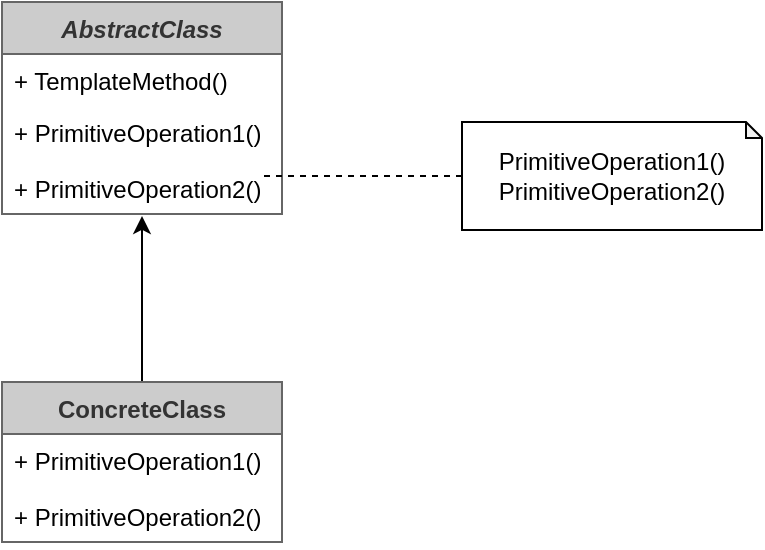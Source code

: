 <mxfile version="10.6.8" type="device"><diagram id="ueYSm0Is3FJwX2lQJwUe" name="Page-1"><mxGraphModel dx="2221" dy="824" grid="1" gridSize="10" guides="1" tooltips="1" connect="1" arrows="1" fold="1" page="1" pageScale="1" pageWidth="827" pageHeight="1169" math="0" shadow="0"><root><mxCell id="0"/><mxCell id="1" parent="0"/><mxCell id="sHUV2pp0jDVndfOgjSw_-1" value="AbstractClass" style="swimlane;fontStyle=3;childLayout=stackLayout;horizontal=1;startSize=26;fillColor=#CCCCCC;horizontalStack=0;resizeParent=1;resizeParentMax=0;resizeLast=0;collapsible=1;marginBottom=0;strokeColor=#666666;fontColor=#333333;" vertex="1" parent="1"><mxGeometry x="-10" y="140" width="140" height="106" as="geometry"/></mxCell><mxCell id="sHUV2pp0jDVndfOgjSw_-2" value="+ TemplateMethod()" style="text;strokeColor=none;fillColor=none;align=left;verticalAlign=top;spacingLeft=4;spacingRight=4;overflow=hidden;rotatable=0;points=[[0,0.5],[1,0.5]];portConstraint=eastwest;" vertex="1" parent="sHUV2pp0jDVndfOgjSw_-1"><mxGeometry y="26" width="140" height="26" as="geometry"/></mxCell><mxCell id="sHUV2pp0jDVndfOgjSw_-3" value="+ PrimitiveOperation1()" style="text;strokeColor=none;fillColor=none;align=left;verticalAlign=top;spacingLeft=4;spacingRight=4;overflow=hidden;rotatable=0;points=[[0,0.5],[1,0.5]];portConstraint=eastwest;" vertex="1" parent="sHUV2pp0jDVndfOgjSw_-1"><mxGeometry y="52" width="140" height="28" as="geometry"/></mxCell><mxCell id="sHUV2pp0jDVndfOgjSw_-4" value="+ PrimitiveOperation2()" style="text;strokeColor=none;fillColor=none;align=left;verticalAlign=top;spacingLeft=4;spacingRight=4;overflow=hidden;rotatable=0;points=[[0,0.5],[1,0.5]];portConstraint=eastwest;" vertex="1" parent="sHUV2pp0jDVndfOgjSw_-1"><mxGeometry y="80" width="140" height="26" as="geometry"/></mxCell><mxCell id="sHUV2pp0jDVndfOgjSw_-10" style="edgeStyle=orthogonalEdgeStyle;rounded=0;orthogonalLoop=1;jettySize=auto;html=1;entryX=0.5;entryY=1.038;entryDx=0;entryDy=0;entryPerimeter=0;" edge="1" parent="1" source="sHUV2pp0jDVndfOgjSw_-6" target="sHUV2pp0jDVndfOgjSw_-4"><mxGeometry relative="1" as="geometry"><Array as="points"><mxPoint x="60" y="270"/><mxPoint x="60" y="270"/></Array></mxGeometry></mxCell><mxCell id="sHUV2pp0jDVndfOgjSw_-6" value="ConcreteClass" style="swimlane;fontStyle=1;childLayout=stackLayout;horizontal=1;startSize=26;fillColor=#CCCCCC;horizontalStack=0;resizeParent=1;resizeParentMax=0;resizeLast=0;collapsible=1;marginBottom=0;strokeColor=#666666;fontColor=#333333;" vertex="1" parent="1"><mxGeometry x="-10" y="330" width="140" height="80" as="geometry"/></mxCell><mxCell id="sHUV2pp0jDVndfOgjSw_-8" value="+ PrimitiveOperation1()" style="text;strokeColor=none;fillColor=none;align=left;verticalAlign=top;spacingLeft=4;spacingRight=4;overflow=hidden;rotatable=0;points=[[0,0.5],[1,0.5]];portConstraint=eastwest;" vertex="1" parent="sHUV2pp0jDVndfOgjSw_-6"><mxGeometry y="26" width="140" height="28" as="geometry"/></mxCell><mxCell id="sHUV2pp0jDVndfOgjSw_-9" value="+ PrimitiveOperation2()" style="text;strokeColor=none;fillColor=none;align=left;verticalAlign=top;spacingLeft=4;spacingRight=4;overflow=hidden;rotatable=0;points=[[0,0.5],[1,0.5]];portConstraint=eastwest;" vertex="1" parent="sHUV2pp0jDVndfOgjSw_-6"><mxGeometry y="54" width="140" height="26" as="geometry"/></mxCell><mxCell id="sHUV2pp0jDVndfOgjSw_-12" style="edgeStyle=orthogonalEdgeStyle;rounded=0;orthogonalLoop=1;jettySize=auto;html=1;entryX=1;entryY=0.269;entryDx=0;entryDy=0;entryPerimeter=0;exitX=0;exitY=0.5;exitDx=0;exitDy=0;exitPerimeter=0;endArrow=none;endFill=0;dashed=1;" edge="1" parent="1" source="sHUV2pp0jDVndfOgjSw_-11"><mxGeometry relative="1" as="geometry"><mxPoint x="211" y="227" as="sourcePoint"/><mxPoint x="121" y="227" as="targetPoint"/></mxGeometry></mxCell><mxCell id="sHUV2pp0jDVndfOgjSw_-11" value="PrimitiveOperation1()&lt;br&gt;PrimitiveOperation2()&lt;br&gt;" style="shape=note;whiteSpace=wrap;html=1;backgroundOutline=1;darkOpacity=0.05;size=8;" vertex="1" parent="1"><mxGeometry x="220" y="200" width="150" height="54" as="geometry"/></mxCell></root></mxGraphModel></diagram></mxfile>